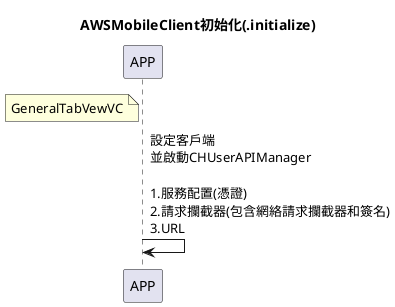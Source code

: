 @startuml

title:"AWSMobileClient初始化(.initialize)"
note left of APP: GeneralTabVewVC

APP -> APP: 設定客戶端\n並啟動CHUserAPIManager\n\n1.服務配置(憑證)\n2.請求攔截器(包含網絡請求攔截器和簽名)\n3.URL

@enduml